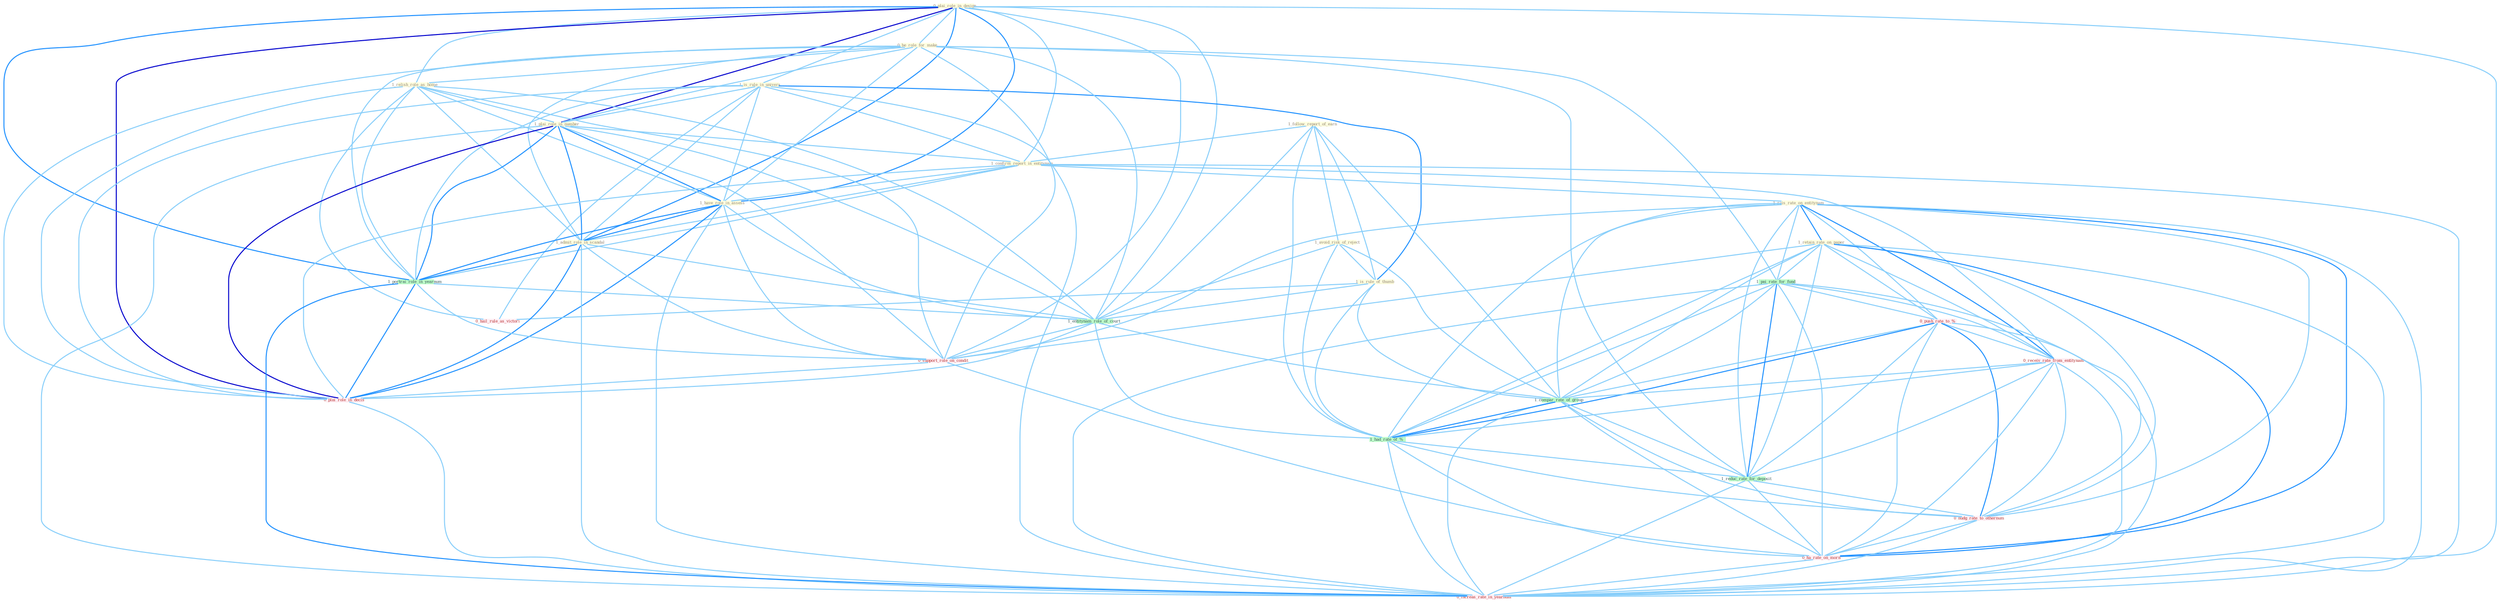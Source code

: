 Graph G{ 
    node
    [shape=polygon,style=filled,width=.5,height=.06,color="#BDFCC9",fixedsize=true,fontsize=4,
    fontcolor="#2f4f4f"];
    {node
    [color="#ffffe0", fontcolor="#8b7d6b"] "0_plai_role_in_design " "1_is_rule_in_univers " "0_be_role_for_make " "1_relish_role_as_home " "1_follow_report_of_earn " "1_plai_role_in_number " "1_confirm_report_in_entitynam " "1_rais_rate_on_entitynam " "1_avoid_risk_of_reject " "1_retain_rate_on_paper " "1_have_role_in_assess " "1_is_rule_of_thumb " "1_admit_role_in_scandal "}
{node [color="#fff0f5", fontcolor="#b22222"] "0_push_rate_to_% " "0_receiv_rate_from_entitynam " "0_support_role_on_condit " "0_hail_rule_as_victori " "0_nudg_rate_to_othernum " "0_plai_role_in_decis " "0_ha_rate_on_morn " "0_increas_rate_in_yearnum "}
edge [color="#B0E2FF"];

	"0_plai_role_in_design " -- "1_is_rule_in_univers " [w="1", color="#87cefa" ];
	"0_plai_role_in_design " -- "0_be_role_for_make " [w="1", color="#87cefa" ];
	"0_plai_role_in_design " -- "1_relish_role_as_home " [w="1", color="#87cefa" ];
	"0_plai_role_in_design " -- "1_plai_role_in_number " [w="3", color="#0000cd" , len=0.6];
	"0_plai_role_in_design " -- "1_confirm_report_in_entitynam " [w="1", color="#87cefa" ];
	"0_plai_role_in_design " -- "1_have_role_in_assess " [w="2", color="#1e90ff" , len=0.8];
	"0_plai_role_in_design " -- "1_admit_role_in_scandal " [w="2", color="#1e90ff" , len=0.8];
	"0_plai_role_in_design " -- "1_portrai_role_in_yearnum " [w="2", color="#1e90ff" , len=0.8];
	"0_plai_role_in_design " -- "1_entitynam_role_of_court " [w="1", color="#87cefa" ];
	"0_plai_role_in_design " -- "0_support_role_on_condit " [w="1", color="#87cefa" ];
	"0_plai_role_in_design " -- "0_plai_role_in_decis " [w="3", color="#0000cd" , len=0.6];
	"0_plai_role_in_design " -- "0_increas_rate_in_yearnum " [w="1", color="#87cefa" ];
	"1_is_rule_in_univers " -- "1_plai_role_in_number " [w="1", color="#87cefa" ];
	"1_is_rule_in_univers " -- "1_confirm_report_in_entitynam " [w="1", color="#87cefa" ];
	"1_is_rule_in_univers " -- "1_have_role_in_assess " [w="1", color="#87cefa" ];
	"1_is_rule_in_univers " -- "1_is_rule_of_thumb " [w="2", color="#1e90ff" , len=0.8];
	"1_is_rule_in_univers " -- "1_admit_role_in_scandal " [w="1", color="#87cefa" ];
	"1_is_rule_in_univers " -- "1_portrai_role_in_yearnum " [w="1", color="#87cefa" ];
	"1_is_rule_in_univers " -- "0_hail_rule_as_victori " [w="1", color="#87cefa" ];
	"1_is_rule_in_univers " -- "0_plai_role_in_decis " [w="1", color="#87cefa" ];
	"1_is_rule_in_univers " -- "0_increas_rate_in_yearnum " [w="1", color="#87cefa" ];
	"0_be_role_for_make " -- "1_relish_role_as_home " [w="1", color="#87cefa" ];
	"0_be_role_for_make " -- "1_plai_role_in_number " [w="1", color="#87cefa" ];
	"0_be_role_for_make " -- "1_have_role_in_assess " [w="1", color="#87cefa" ];
	"0_be_role_for_make " -- "1_admit_role_in_scandal " [w="1", color="#87cefa" ];
	"0_be_role_for_make " -- "1_portrai_role_in_yearnum " [w="1", color="#87cefa" ];
	"0_be_role_for_make " -- "1_pai_rate_for_fund " [w="1", color="#87cefa" ];
	"0_be_role_for_make " -- "1_entitynam_role_of_court " [w="1", color="#87cefa" ];
	"0_be_role_for_make " -- "0_support_role_on_condit " [w="1", color="#87cefa" ];
	"0_be_role_for_make " -- "1_reduc_rate_for_deposit " [w="1", color="#87cefa" ];
	"0_be_role_for_make " -- "0_plai_role_in_decis " [w="1", color="#87cefa" ];
	"1_relish_role_as_home " -- "1_plai_role_in_number " [w="1", color="#87cefa" ];
	"1_relish_role_as_home " -- "1_have_role_in_assess " [w="1", color="#87cefa" ];
	"1_relish_role_as_home " -- "1_admit_role_in_scandal " [w="1", color="#87cefa" ];
	"1_relish_role_as_home " -- "1_portrai_role_in_yearnum " [w="1", color="#87cefa" ];
	"1_relish_role_as_home " -- "1_entitynam_role_of_court " [w="1", color="#87cefa" ];
	"1_relish_role_as_home " -- "0_support_role_on_condit " [w="1", color="#87cefa" ];
	"1_relish_role_as_home " -- "0_hail_rule_as_victori " [w="1", color="#87cefa" ];
	"1_relish_role_as_home " -- "0_plai_role_in_decis " [w="1", color="#87cefa" ];
	"1_follow_report_of_earn " -- "1_confirm_report_in_entitynam " [w="1", color="#87cefa" ];
	"1_follow_report_of_earn " -- "1_avoid_risk_of_reject " [w="1", color="#87cefa" ];
	"1_follow_report_of_earn " -- "1_is_rule_of_thumb " [w="1", color="#87cefa" ];
	"1_follow_report_of_earn " -- "1_entitynam_role_of_court " [w="1", color="#87cefa" ];
	"1_follow_report_of_earn " -- "1_compar_rate_of_group " [w="1", color="#87cefa" ];
	"1_follow_report_of_earn " -- "1_had_rate_of_% " [w="1", color="#87cefa" ];
	"1_plai_role_in_number " -- "1_confirm_report_in_entitynam " [w="1", color="#87cefa" ];
	"1_plai_role_in_number " -- "1_have_role_in_assess " [w="2", color="#1e90ff" , len=0.8];
	"1_plai_role_in_number " -- "1_admit_role_in_scandal " [w="2", color="#1e90ff" , len=0.8];
	"1_plai_role_in_number " -- "1_portrai_role_in_yearnum " [w="2", color="#1e90ff" , len=0.8];
	"1_plai_role_in_number " -- "1_entitynam_role_of_court " [w="1", color="#87cefa" ];
	"1_plai_role_in_number " -- "0_support_role_on_condit " [w="1", color="#87cefa" ];
	"1_plai_role_in_number " -- "0_plai_role_in_decis " [w="3", color="#0000cd" , len=0.6];
	"1_plai_role_in_number " -- "0_increas_rate_in_yearnum " [w="1", color="#87cefa" ];
	"1_confirm_report_in_entitynam " -- "1_rais_rate_on_entitynam " [w="1", color="#87cefa" ];
	"1_confirm_report_in_entitynam " -- "1_have_role_in_assess " [w="1", color="#87cefa" ];
	"1_confirm_report_in_entitynam " -- "1_admit_role_in_scandal " [w="1", color="#87cefa" ];
	"1_confirm_report_in_entitynam " -- "1_portrai_role_in_yearnum " [w="1", color="#87cefa" ];
	"1_confirm_report_in_entitynam " -- "0_receiv_rate_from_entitynam " [w="1", color="#87cefa" ];
	"1_confirm_report_in_entitynam " -- "0_plai_role_in_decis " [w="1", color="#87cefa" ];
	"1_confirm_report_in_entitynam " -- "0_increas_rate_in_yearnum " [w="1", color="#87cefa" ];
	"1_rais_rate_on_entitynam " -- "1_retain_rate_on_paper " [w="2", color="#1e90ff" , len=0.8];
	"1_rais_rate_on_entitynam " -- "1_pai_rate_for_fund " [w="1", color="#87cefa" ];
	"1_rais_rate_on_entitynam " -- "0_push_rate_to_% " [w="1", color="#87cefa" ];
	"1_rais_rate_on_entitynam " -- "0_receiv_rate_from_entitynam " [w="2", color="#1e90ff" , len=0.8];
	"1_rais_rate_on_entitynam " -- "1_compar_rate_of_group " [w="1", color="#87cefa" ];
	"1_rais_rate_on_entitynam " -- "0_support_role_on_condit " [w="1", color="#87cefa" ];
	"1_rais_rate_on_entitynam " -- "1_had_rate_of_% " [w="1", color="#87cefa" ];
	"1_rais_rate_on_entitynam " -- "1_reduc_rate_for_deposit " [w="1", color="#87cefa" ];
	"1_rais_rate_on_entitynam " -- "0_nudg_rate_to_othernum " [w="1", color="#87cefa" ];
	"1_rais_rate_on_entitynam " -- "0_ha_rate_on_morn " [w="2", color="#1e90ff" , len=0.8];
	"1_rais_rate_on_entitynam " -- "0_increas_rate_in_yearnum " [w="1", color="#87cefa" ];
	"1_avoid_risk_of_reject " -- "1_is_rule_of_thumb " [w="1", color="#87cefa" ];
	"1_avoid_risk_of_reject " -- "1_entitynam_role_of_court " [w="1", color="#87cefa" ];
	"1_avoid_risk_of_reject " -- "1_compar_rate_of_group " [w="1", color="#87cefa" ];
	"1_avoid_risk_of_reject " -- "1_had_rate_of_% " [w="1", color="#87cefa" ];
	"1_retain_rate_on_paper " -- "1_pai_rate_for_fund " [w="1", color="#87cefa" ];
	"1_retain_rate_on_paper " -- "0_push_rate_to_% " [w="1", color="#87cefa" ];
	"1_retain_rate_on_paper " -- "0_receiv_rate_from_entitynam " [w="1", color="#87cefa" ];
	"1_retain_rate_on_paper " -- "1_compar_rate_of_group " [w="1", color="#87cefa" ];
	"1_retain_rate_on_paper " -- "0_support_role_on_condit " [w="1", color="#87cefa" ];
	"1_retain_rate_on_paper " -- "1_had_rate_of_% " [w="1", color="#87cefa" ];
	"1_retain_rate_on_paper " -- "1_reduc_rate_for_deposit " [w="1", color="#87cefa" ];
	"1_retain_rate_on_paper " -- "0_nudg_rate_to_othernum " [w="1", color="#87cefa" ];
	"1_retain_rate_on_paper " -- "0_ha_rate_on_morn " [w="2", color="#1e90ff" , len=0.8];
	"1_retain_rate_on_paper " -- "0_increas_rate_in_yearnum " [w="1", color="#87cefa" ];
	"1_have_role_in_assess " -- "1_admit_role_in_scandal " [w="2", color="#1e90ff" , len=0.8];
	"1_have_role_in_assess " -- "1_portrai_role_in_yearnum " [w="2", color="#1e90ff" , len=0.8];
	"1_have_role_in_assess " -- "1_entitynam_role_of_court " [w="1", color="#87cefa" ];
	"1_have_role_in_assess " -- "0_support_role_on_condit " [w="1", color="#87cefa" ];
	"1_have_role_in_assess " -- "0_plai_role_in_decis " [w="2", color="#1e90ff" , len=0.8];
	"1_have_role_in_assess " -- "0_increas_rate_in_yearnum " [w="1", color="#87cefa" ];
	"1_is_rule_of_thumb " -- "1_entitynam_role_of_court " [w="1", color="#87cefa" ];
	"1_is_rule_of_thumb " -- "1_compar_rate_of_group " [w="1", color="#87cefa" ];
	"1_is_rule_of_thumb " -- "1_had_rate_of_% " [w="1", color="#87cefa" ];
	"1_is_rule_of_thumb " -- "0_hail_rule_as_victori " [w="1", color="#87cefa" ];
	"1_admit_role_in_scandal " -- "1_portrai_role_in_yearnum " [w="2", color="#1e90ff" , len=0.8];
	"1_admit_role_in_scandal " -- "1_entitynam_role_of_court " [w="1", color="#87cefa" ];
	"1_admit_role_in_scandal " -- "0_support_role_on_condit " [w="1", color="#87cefa" ];
	"1_admit_role_in_scandal " -- "0_plai_role_in_decis " [w="2", color="#1e90ff" , len=0.8];
	"1_admit_role_in_scandal " -- "0_increas_rate_in_yearnum " [w="1", color="#87cefa" ];
	"1_portrai_role_in_yearnum " -- "1_entitynam_role_of_court " [w="1", color="#87cefa" ];
	"1_portrai_role_in_yearnum " -- "0_support_role_on_condit " [w="1", color="#87cefa" ];
	"1_portrai_role_in_yearnum " -- "0_plai_role_in_decis " [w="2", color="#1e90ff" , len=0.8];
	"1_portrai_role_in_yearnum " -- "0_increas_rate_in_yearnum " [w="2", color="#1e90ff" , len=0.8];
	"1_pai_rate_for_fund " -- "0_push_rate_to_% " [w="1", color="#87cefa" ];
	"1_pai_rate_for_fund " -- "0_receiv_rate_from_entitynam " [w="1", color="#87cefa" ];
	"1_pai_rate_for_fund " -- "1_compar_rate_of_group " [w="1", color="#87cefa" ];
	"1_pai_rate_for_fund " -- "1_had_rate_of_% " [w="1", color="#87cefa" ];
	"1_pai_rate_for_fund " -- "1_reduc_rate_for_deposit " [w="2", color="#1e90ff" , len=0.8];
	"1_pai_rate_for_fund " -- "0_nudg_rate_to_othernum " [w="1", color="#87cefa" ];
	"1_pai_rate_for_fund " -- "0_ha_rate_on_morn " [w="1", color="#87cefa" ];
	"1_pai_rate_for_fund " -- "0_increas_rate_in_yearnum " [w="1", color="#87cefa" ];
	"0_push_rate_to_% " -- "0_receiv_rate_from_entitynam " [w="1", color="#87cefa" ];
	"0_push_rate_to_% " -- "1_compar_rate_of_group " [w="1", color="#87cefa" ];
	"0_push_rate_to_% " -- "1_had_rate_of_% " [w="2", color="#1e90ff" , len=0.8];
	"0_push_rate_to_% " -- "1_reduc_rate_for_deposit " [w="1", color="#87cefa" ];
	"0_push_rate_to_% " -- "0_nudg_rate_to_othernum " [w="2", color="#1e90ff" , len=0.8];
	"0_push_rate_to_% " -- "0_ha_rate_on_morn " [w="1", color="#87cefa" ];
	"0_push_rate_to_% " -- "0_increas_rate_in_yearnum " [w="1", color="#87cefa" ];
	"1_entitynam_role_of_court " -- "1_compar_rate_of_group " [w="1", color="#87cefa" ];
	"1_entitynam_role_of_court " -- "0_support_role_on_condit " [w="1", color="#87cefa" ];
	"1_entitynam_role_of_court " -- "1_had_rate_of_% " [w="1", color="#87cefa" ];
	"1_entitynam_role_of_court " -- "0_plai_role_in_decis " [w="1", color="#87cefa" ];
	"0_receiv_rate_from_entitynam " -- "1_compar_rate_of_group " [w="1", color="#87cefa" ];
	"0_receiv_rate_from_entitynam " -- "1_had_rate_of_% " [w="1", color="#87cefa" ];
	"0_receiv_rate_from_entitynam " -- "1_reduc_rate_for_deposit " [w="1", color="#87cefa" ];
	"0_receiv_rate_from_entitynam " -- "0_nudg_rate_to_othernum " [w="1", color="#87cefa" ];
	"0_receiv_rate_from_entitynam " -- "0_ha_rate_on_morn " [w="1", color="#87cefa" ];
	"0_receiv_rate_from_entitynam " -- "0_increas_rate_in_yearnum " [w="1", color="#87cefa" ];
	"1_compar_rate_of_group " -- "1_had_rate_of_% " [w="2", color="#1e90ff" , len=0.8];
	"1_compar_rate_of_group " -- "1_reduc_rate_for_deposit " [w="1", color="#87cefa" ];
	"1_compar_rate_of_group " -- "0_nudg_rate_to_othernum " [w="1", color="#87cefa" ];
	"1_compar_rate_of_group " -- "0_ha_rate_on_morn " [w="1", color="#87cefa" ];
	"1_compar_rate_of_group " -- "0_increas_rate_in_yearnum " [w="1", color="#87cefa" ];
	"0_support_role_on_condit " -- "0_plai_role_in_decis " [w="1", color="#87cefa" ];
	"0_support_role_on_condit " -- "0_ha_rate_on_morn " [w="1", color="#87cefa" ];
	"1_had_rate_of_% " -- "1_reduc_rate_for_deposit " [w="1", color="#87cefa" ];
	"1_had_rate_of_% " -- "0_nudg_rate_to_othernum " [w="1", color="#87cefa" ];
	"1_had_rate_of_% " -- "0_ha_rate_on_morn " [w="1", color="#87cefa" ];
	"1_had_rate_of_% " -- "0_increas_rate_in_yearnum " [w="1", color="#87cefa" ];
	"1_reduc_rate_for_deposit " -- "0_nudg_rate_to_othernum " [w="1", color="#87cefa" ];
	"1_reduc_rate_for_deposit " -- "0_ha_rate_on_morn " [w="1", color="#87cefa" ];
	"1_reduc_rate_for_deposit " -- "0_increas_rate_in_yearnum " [w="1", color="#87cefa" ];
	"0_nudg_rate_to_othernum " -- "0_ha_rate_on_morn " [w="1", color="#87cefa" ];
	"0_nudg_rate_to_othernum " -- "0_increas_rate_in_yearnum " [w="1", color="#87cefa" ];
	"0_plai_role_in_decis " -- "0_increas_rate_in_yearnum " [w="1", color="#87cefa" ];
	"0_ha_rate_on_morn " -- "0_increas_rate_in_yearnum " [w="1", color="#87cefa" ];
}
